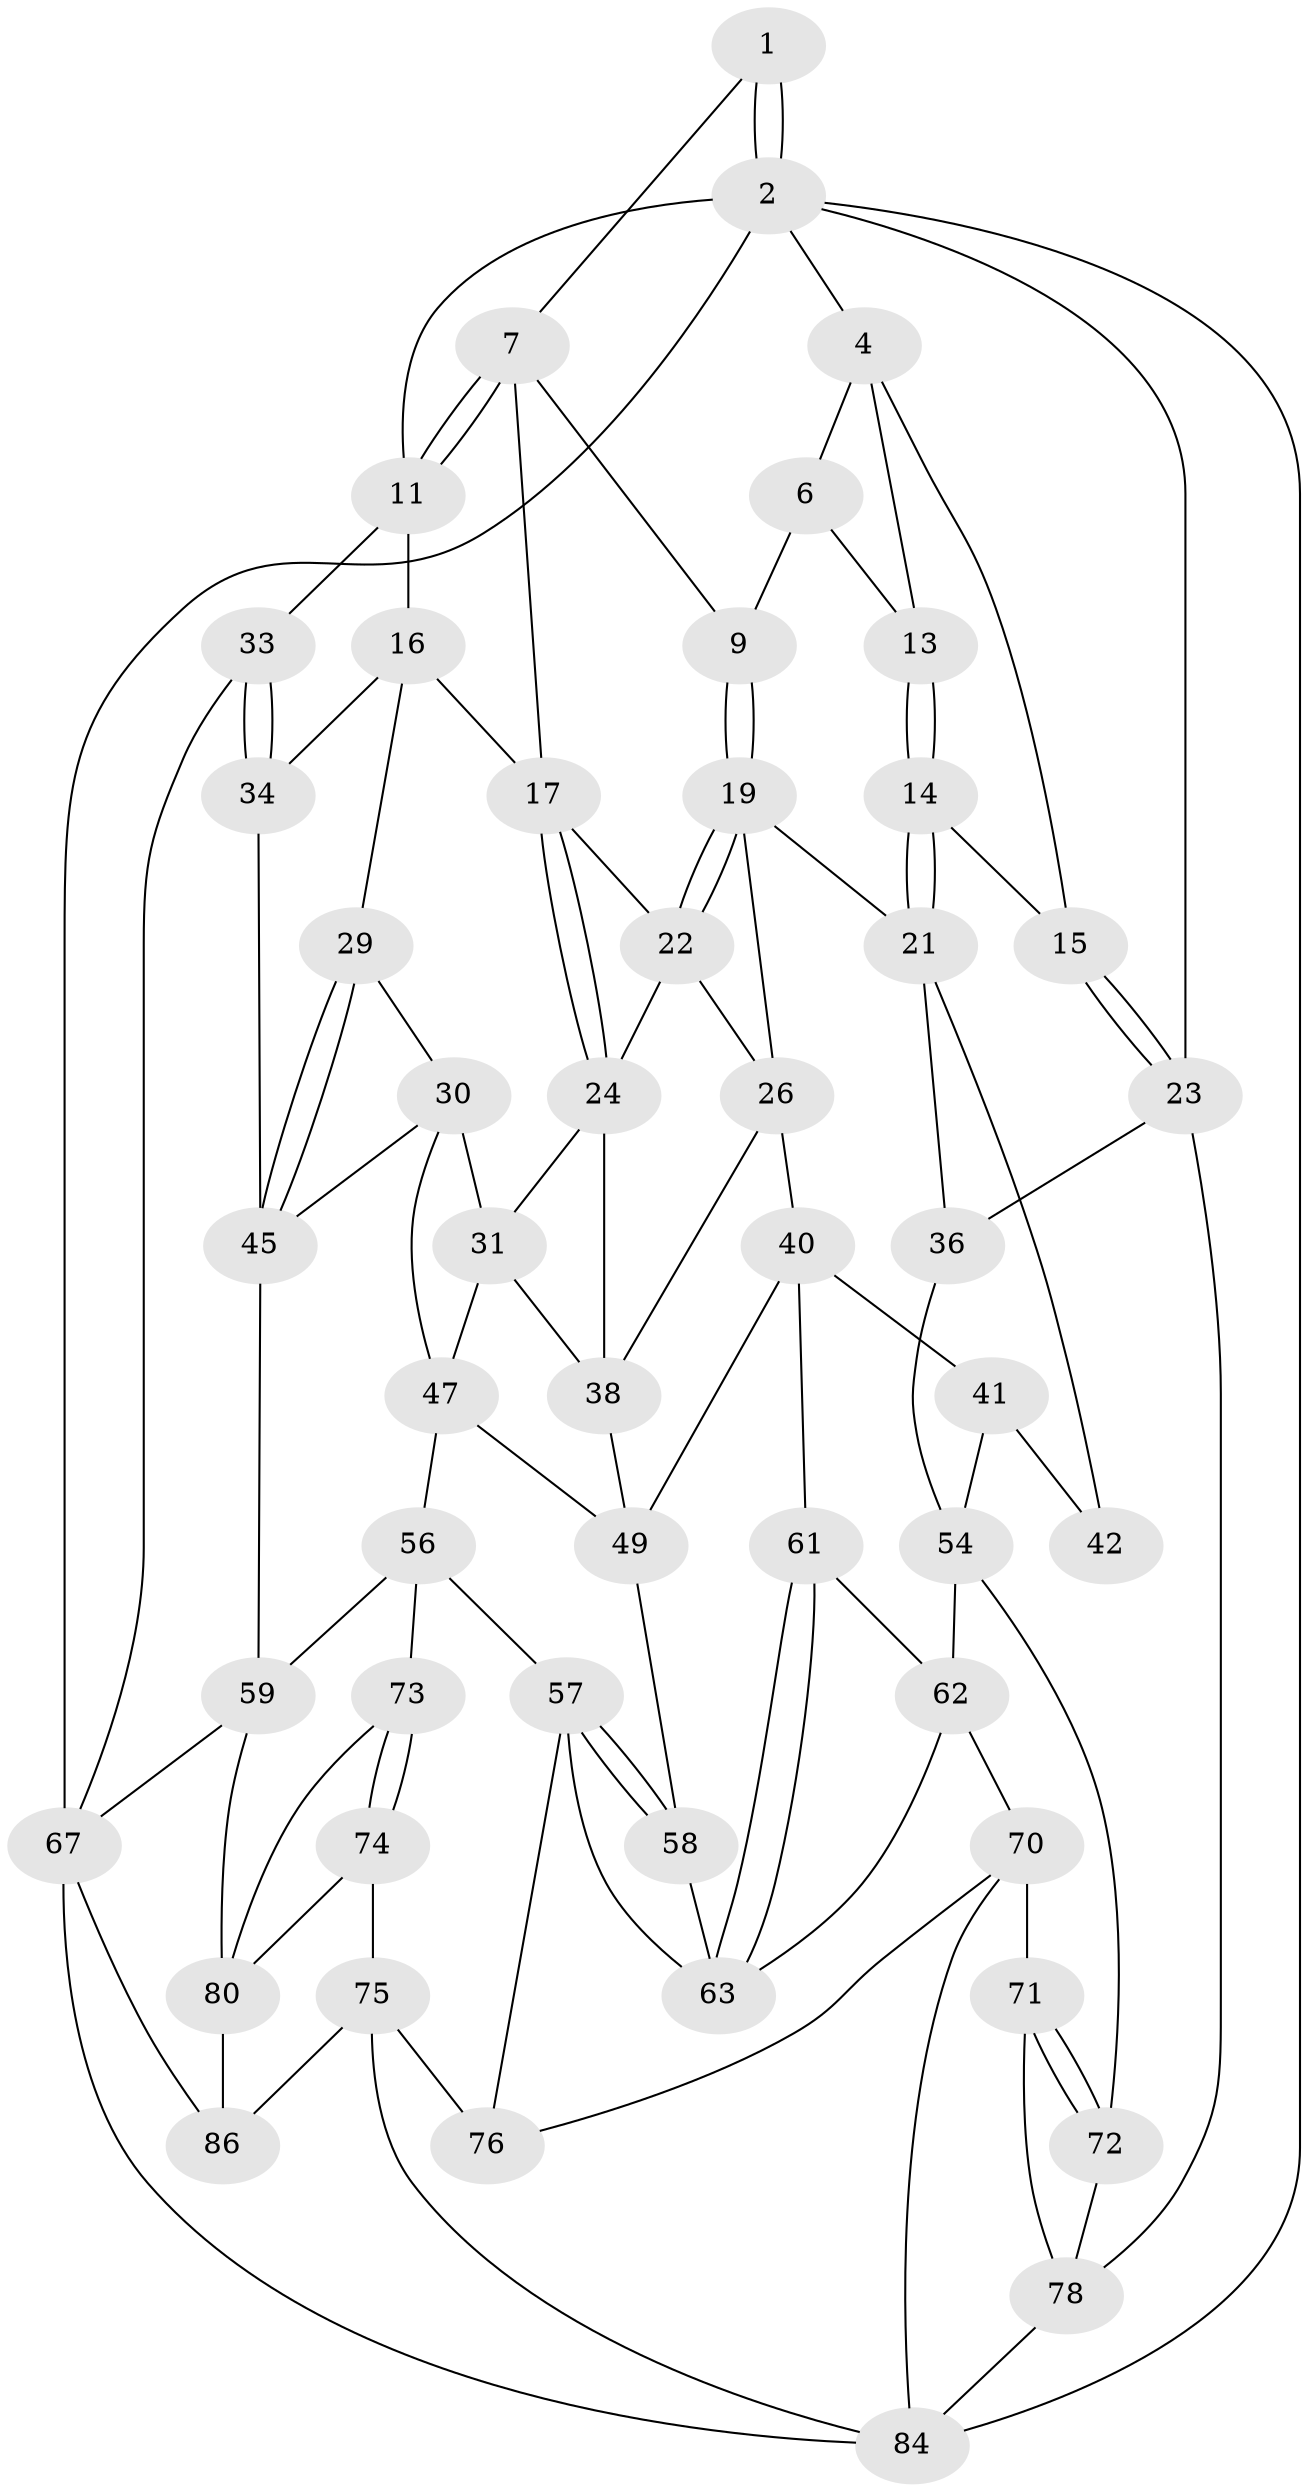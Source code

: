 // original degree distribution, {3: 0.022727272727272728, 6: 0.2159090909090909, 4: 0.23863636363636365, 5: 0.5227272727272727}
// Generated by graph-tools (version 1.1) at 2025/42/03/06/25 10:42:29]
// undirected, 51 vertices, 107 edges
graph export_dot {
graph [start="1"]
  node [color=gray90,style=filled];
  1 [pos="+0.8620877640888466+0"];
  2 [pos="+1+0",super="+3"];
  4 [pos="+0.06335211731151029+0",super="+5"];
  6 [pos="+0.6581342525166423+0",super="+10"];
  7 [pos="+0.8894119293846415+0.0853719832123513",super="+8"];
  9 [pos="+0.6502418612666635+0.10197038055244764"];
  11 [pos="+0.9536166448726199+0.18573879810643906",super="+12"];
  13 [pos="+0.24671586285196792+0.07840223221302715"];
  14 [pos="+0.27066296308499654+0.17661483792263968"];
  15 [pos="+0.002109127222562293+0.2727434930864613"];
  16 [pos="+0.8537398358263875+0.2863388268092699",super="+28"];
  17 [pos="+0.8205361089822945+0.27452104964261215",super="+18"];
  19 [pos="+0.5204139877001934+0.2488610666979279",super="+20"];
  21 [pos="+0.2776092217065773+0.189168308754554",super="+35"];
  22 [pos="+0.5858467442538955+0.2904131634691658",super="+25"];
  23 [pos="+0+0.3706915812407894",super="+37"];
  24 [pos="+0.6701221638111639+0.3567203966060771",super="+32"];
  26 [pos="+0.5900069608706439+0.44191868736870793",super="+27"];
  29 [pos="+0.8411754442133933+0.41021139518936633"];
  30 [pos="+0.8072427039175235+0.43054001237269457",super="+46"];
  31 [pos="+0.7698730428982293+0.4351349874223419",super="+43"];
  33 [pos="+1+0.4615436592709292",super="+64"];
  34 [pos="+0.9641509927136905+0.42430253403359636",super="+44"];
  36 [pos="+0.12075674383635385+0.426106388762341"];
  38 [pos="+0.6611567650571963+0.43485941165724756",super="+39"];
  40 [pos="+0.4744132723631137+0.4976487594879699",super="+51"];
  41 [pos="+0.4290272038802979+0.4961595752057501",super="+53"];
  42 [pos="+0.25104594086802157+0.3618343143339197"];
  45 [pos="+0.8712004604859032+0.5968994990273654",super="+48"];
  47 [pos="+0.7149071402156194+0.5169850864356873",super="+52"];
  49 [pos="+0.6464032104519848+0.5154266341267063",super="+50"];
  54 [pos="+0.2727007013701544+0.6275883782020476",super="+55"];
  56 [pos="+0.6831423131272361+0.6484989046443871",super="+60"];
  57 [pos="+0.6264174053504385+0.6723150950374477",super="+69"];
  58 [pos="+0.6036550566024137+0.6623428379389407"];
  59 [pos="+0.8345289478512096+0.642438287851056",super="+68"];
  61 [pos="+0.47152088136671994+0.600598321543492"];
  62 [pos="+0.4488770501995007+0.6183899422990098",super="+66"];
  63 [pos="+0.5344345588986253+0.6660453309688986",super="+65"];
  67 [pos="+1+0.7779041271799142",super="+79"];
  70 [pos="+0.3565331854607572+0.8434492573259965",super="+82"];
  71 [pos="+0.33221769476063856+0.8287770645209328",super="+81"];
  72 [pos="+0.25101836109158815+0.6653819012048451",super="+77"];
  73 [pos="+0.7892841108569733+0.7879050752937934"];
  74 [pos="+0.7338568314466818+0.870797360629149"];
  75 [pos="+0.6639513311720994+0.8726974098427338",super="+87"];
  76 [pos="+0.6450910252469043+0.8574406814036921"];
  78 [pos="+0+0.567736282240594",super="+83"];
  80 [pos="+0.9683426315410696+0.830470122237738",super="+85"];
  84 [pos="+0+1",super="+88"];
  86 [pos="+0.9070354704879062+1"];
  1 -- 2;
  1 -- 2;
  1 -- 7;
  2 -- 11;
  2 -- 67;
  2 -- 4;
  2 -- 23;
  2 -- 84;
  4 -- 15;
  4 -- 13;
  4 -- 6;
  6 -- 9;
  6 -- 13;
  7 -- 11;
  7 -- 11;
  7 -- 9;
  7 -- 17;
  9 -- 19;
  9 -- 19;
  11 -- 16;
  11 -- 33;
  13 -- 14;
  13 -- 14;
  14 -- 15;
  14 -- 21;
  14 -- 21;
  15 -- 23;
  15 -- 23;
  16 -- 17;
  16 -- 34;
  16 -- 29;
  17 -- 24;
  17 -- 24;
  17 -- 22;
  19 -- 22;
  19 -- 22;
  19 -- 26;
  19 -- 21;
  21 -- 42;
  21 -- 36;
  22 -- 24;
  22 -- 26;
  23 -- 36;
  23 -- 78;
  24 -- 38;
  24 -- 31;
  26 -- 40;
  26 -- 38;
  29 -- 30;
  29 -- 45;
  29 -- 45;
  30 -- 31;
  30 -- 47;
  30 -- 45;
  31 -- 47;
  31 -- 38;
  33 -- 34 [weight=2];
  33 -- 34;
  33 -- 67;
  34 -- 45;
  36 -- 54;
  38 -- 49;
  40 -- 41;
  40 -- 49;
  40 -- 61;
  41 -- 42 [weight=2];
  41 -- 54;
  45 -- 59;
  47 -- 56;
  47 -- 49;
  49 -- 58;
  54 -- 62;
  54 -- 72;
  56 -- 57;
  56 -- 73;
  56 -- 59;
  57 -- 58;
  57 -- 58;
  57 -- 76;
  57 -- 63;
  58 -- 63;
  59 -- 80;
  59 -- 67;
  61 -- 62;
  61 -- 63;
  61 -- 63;
  62 -- 70;
  62 -- 63;
  67 -- 84;
  67 -- 86;
  70 -- 71;
  70 -- 76;
  70 -- 84;
  71 -- 72 [weight=2];
  71 -- 72;
  71 -- 78;
  72 -- 78;
  73 -- 74;
  73 -- 74;
  73 -- 80;
  74 -- 75;
  74 -- 80;
  75 -- 76;
  75 -- 84;
  75 -- 86;
  78 -- 84;
  80 -- 86;
}

